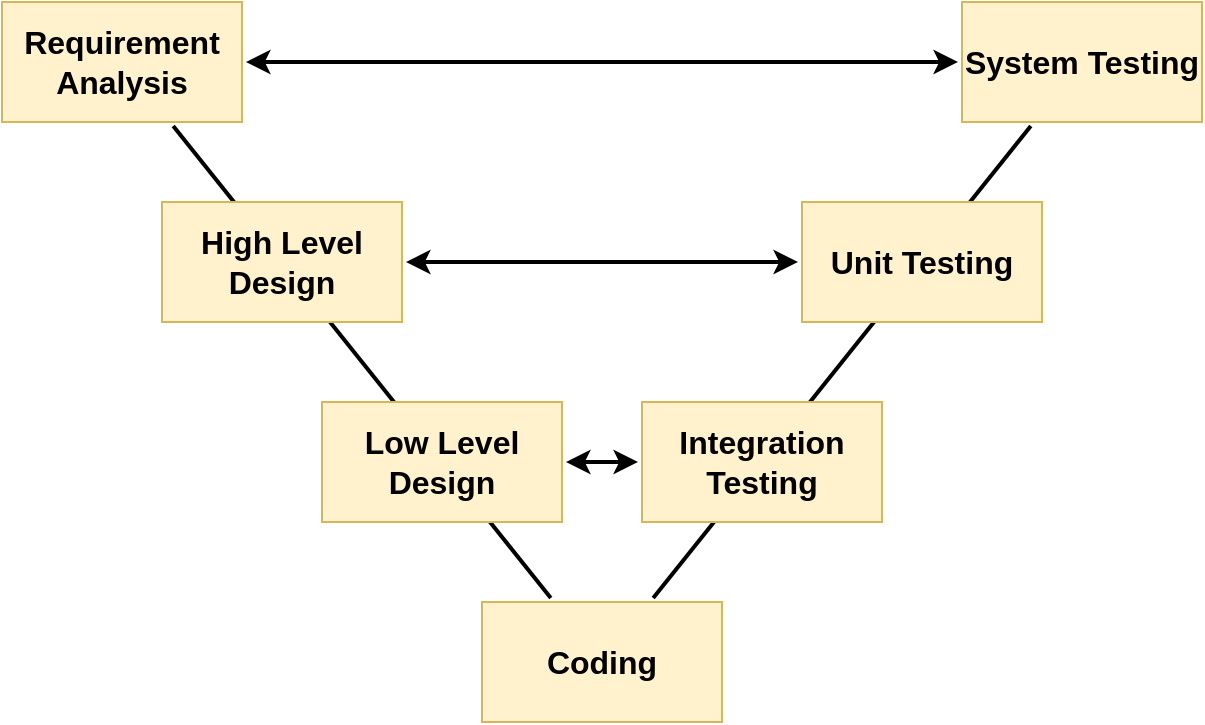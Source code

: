 <mxfile version="16.5.2" type="device"><diagram id="1i2bnyvDsVWRczTjaxdH" name="Page-1"><mxGraphModel dx="1102" dy="569" grid="1" gridSize="10" guides="1" tooltips="1" connect="1" arrows="1" fold="1" page="1" pageScale="1" pageWidth="600" pageHeight="550" math="0" shadow="0"><root><mxCell id="0"/><mxCell id="1" parent="0"/><mxCell id="h5P6odQe5WtEniPWGsf1-1" value="&lt;div style=&quot;font-size: 16px;&quot;&gt;Requirement&lt;/div&gt;&lt;div style=&quot;font-size: 16px;&quot;&gt;Analysis&lt;br style=&quot;font-size: 16px;&quot;&gt;&lt;/div&gt;" style="rounded=0;whiteSpace=wrap;html=1;fillColor=#fff2cc;strokeColor=#d6b656;fontSize=16;fontStyle=1" vertex="1" parent="1"><mxGeometry x="40" y="40" width="120" height="60" as="geometry"/></mxCell><mxCell id="h5P6odQe5WtEniPWGsf1-3" value="Coding" style="rounded=0;whiteSpace=wrap;html=1;fillColor=#fff2cc;strokeColor=#d6b656;fontSize=16;fontStyle=1" vertex="1" parent="1"><mxGeometry x="280" y="340" width="120" height="60" as="geometry"/></mxCell><mxCell id="h5P6odQe5WtEniPWGsf1-7" value="System Testing" style="rounded=0;whiteSpace=wrap;html=1;fillColor=#fff2cc;strokeColor=#d6b656;fontSize=16;fontStyle=1" vertex="1" parent="1"><mxGeometry x="520" y="40" width="120" height="60" as="geometry"/></mxCell><mxCell id="h5P6odQe5WtEniPWGsf1-8" value="" style="endArrow=classic;startArrow=classic;html=1;rounded=0;fontSize=16;strokeWidth=2;targetPerimeterSpacing=2;sourcePerimeterSpacing=2;" edge="1" parent="1" source="h5P6odQe5WtEniPWGsf1-4" target="h5P6odQe5WtEniPWGsf1-6"><mxGeometry width="50" height="50" relative="1" as="geometry"><mxPoint x="270" y="320" as="sourcePoint"/><mxPoint x="320" y="270" as="targetPoint"/></mxGeometry></mxCell><mxCell id="h5P6odQe5WtEniPWGsf1-9" value="" style="endArrow=classic;startArrow=classic;html=1;rounded=0;fontSize=16;strokeWidth=2;targetPerimeterSpacing=2;sourcePerimeterSpacing=2;" edge="1" parent="1" source="h5P6odQe5WtEniPWGsf1-2" target="h5P6odQe5WtEniPWGsf1-5"><mxGeometry width="50" height="50" relative="1" as="geometry"><mxPoint x="270" y="320" as="sourcePoint"/><mxPoint x="320" y="270" as="targetPoint"/></mxGeometry></mxCell><mxCell id="h5P6odQe5WtEniPWGsf1-10" value="" style="endArrow=classic;startArrow=classic;html=1;rounded=0;fontSize=16;strokeWidth=2;targetPerimeterSpacing=2;sourcePerimeterSpacing=2;" edge="1" parent="1" source="h5P6odQe5WtEniPWGsf1-1" target="h5P6odQe5WtEniPWGsf1-7"><mxGeometry width="50" height="50" relative="1" as="geometry"><mxPoint x="270" y="320" as="sourcePoint"/><mxPoint x="320" y="270" as="targetPoint"/></mxGeometry></mxCell><mxCell id="h5P6odQe5WtEniPWGsf1-11" value="" style="endArrow=none;html=1;rounded=0;fontSize=16;sourcePerimeterSpacing=2;targetPerimeterSpacing=2;strokeWidth=2;" edge="1" parent="1" source="h5P6odQe5WtEniPWGsf1-3" target="h5P6odQe5WtEniPWGsf1-1"><mxGeometry width="50" height="50" relative="1" as="geometry"><mxPoint x="270" y="320" as="sourcePoint"/><mxPoint x="320" y="270" as="targetPoint"/></mxGeometry></mxCell><mxCell id="h5P6odQe5WtEniPWGsf1-12" value="" style="endArrow=none;html=1;rounded=0;fontSize=16;sourcePerimeterSpacing=2;targetPerimeterSpacing=2;strokeWidth=2;" edge="1" parent="1" source="h5P6odQe5WtEniPWGsf1-3" target="h5P6odQe5WtEniPWGsf1-7"><mxGeometry width="50" height="50" relative="1" as="geometry"><mxPoint x="270" y="320" as="sourcePoint"/><mxPoint x="320" y="270" as="targetPoint"/></mxGeometry></mxCell><mxCell id="h5P6odQe5WtEniPWGsf1-2" value="&lt;div style=&quot;font-size: 16px;&quot;&gt;High Level&lt;/div&gt;&lt;div style=&quot;font-size: 16px;&quot;&gt;Design&lt;br style=&quot;font-size: 16px;&quot;&gt;&lt;/div&gt;" style="rounded=0;whiteSpace=wrap;html=1;fillColor=#fff2cc;strokeColor=#d6b656;fontSize=16;fontStyle=1" vertex="1" parent="1"><mxGeometry x="120" y="140" width="120" height="60" as="geometry"/></mxCell><mxCell id="h5P6odQe5WtEniPWGsf1-4" value="&lt;div style=&quot;font-size: 16px;&quot;&gt;Low Level&lt;/div&gt;&lt;div style=&quot;font-size: 16px;&quot;&gt;Design&lt;br style=&quot;font-size: 16px;&quot;&gt;&lt;/div&gt;" style="rounded=0;whiteSpace=wrap;html=1;fillColor=#fff2cc;strokeColor=#d6b656;fontSize=16;fontStyle=1" vertex="1" parent="1"><mxGeometry x="200" y="240" width="120" height="60" as="geometry"/></mxCell><mxCell id="h5P6odQe5WtEniPWGsf1-5" value="Unit Testing" style="rounded=0;whiteSpace=wrap;html=1;fillColor=#fff2cc;strokeColor=#d6b656;fontSize=16;fontStyle=1" vertex="1" parent="1"><mxGeometry x="440" y="140" width="120" height="60" as="geometry"/></mxCell><mxCell id="h5P6odQe5WtEniPWGsf1-6" value="Integration Testing" style="rounded=0;whiteSpace=wrap;html=1;fillColor=#fff2cc;strokeColor=#d6b656;fontSize=16;fontStyle=1" vertex="1" parent="1"><mxGeometry x="360" y="240" width="120" height="60" as="geometry"/></mxCell></root></mxGraphModel></diagram></mxfile>